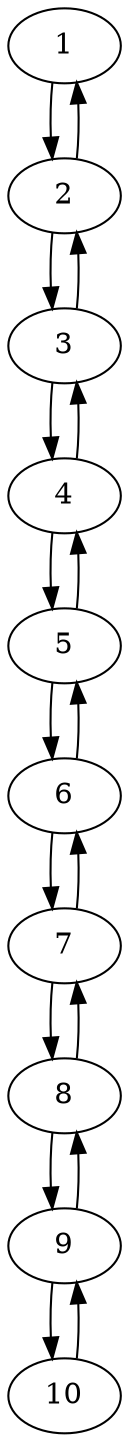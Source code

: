 digraph G {
    1 -> 2;
    2 -> 1;
    2 -> 3;
    3 -> 2;
    3 -> 4;
    4 -> 3;
    4 -> 5;
    5 -> 4;
    5 -> 6;
    6 -> 5;
    6 -> 7;
    7 -> 6;
    7 -> 8;
    8 -> 7;
    8 -> 9;
    9 -> 8;
    9 -> 10;
    10 -> 9;
}
